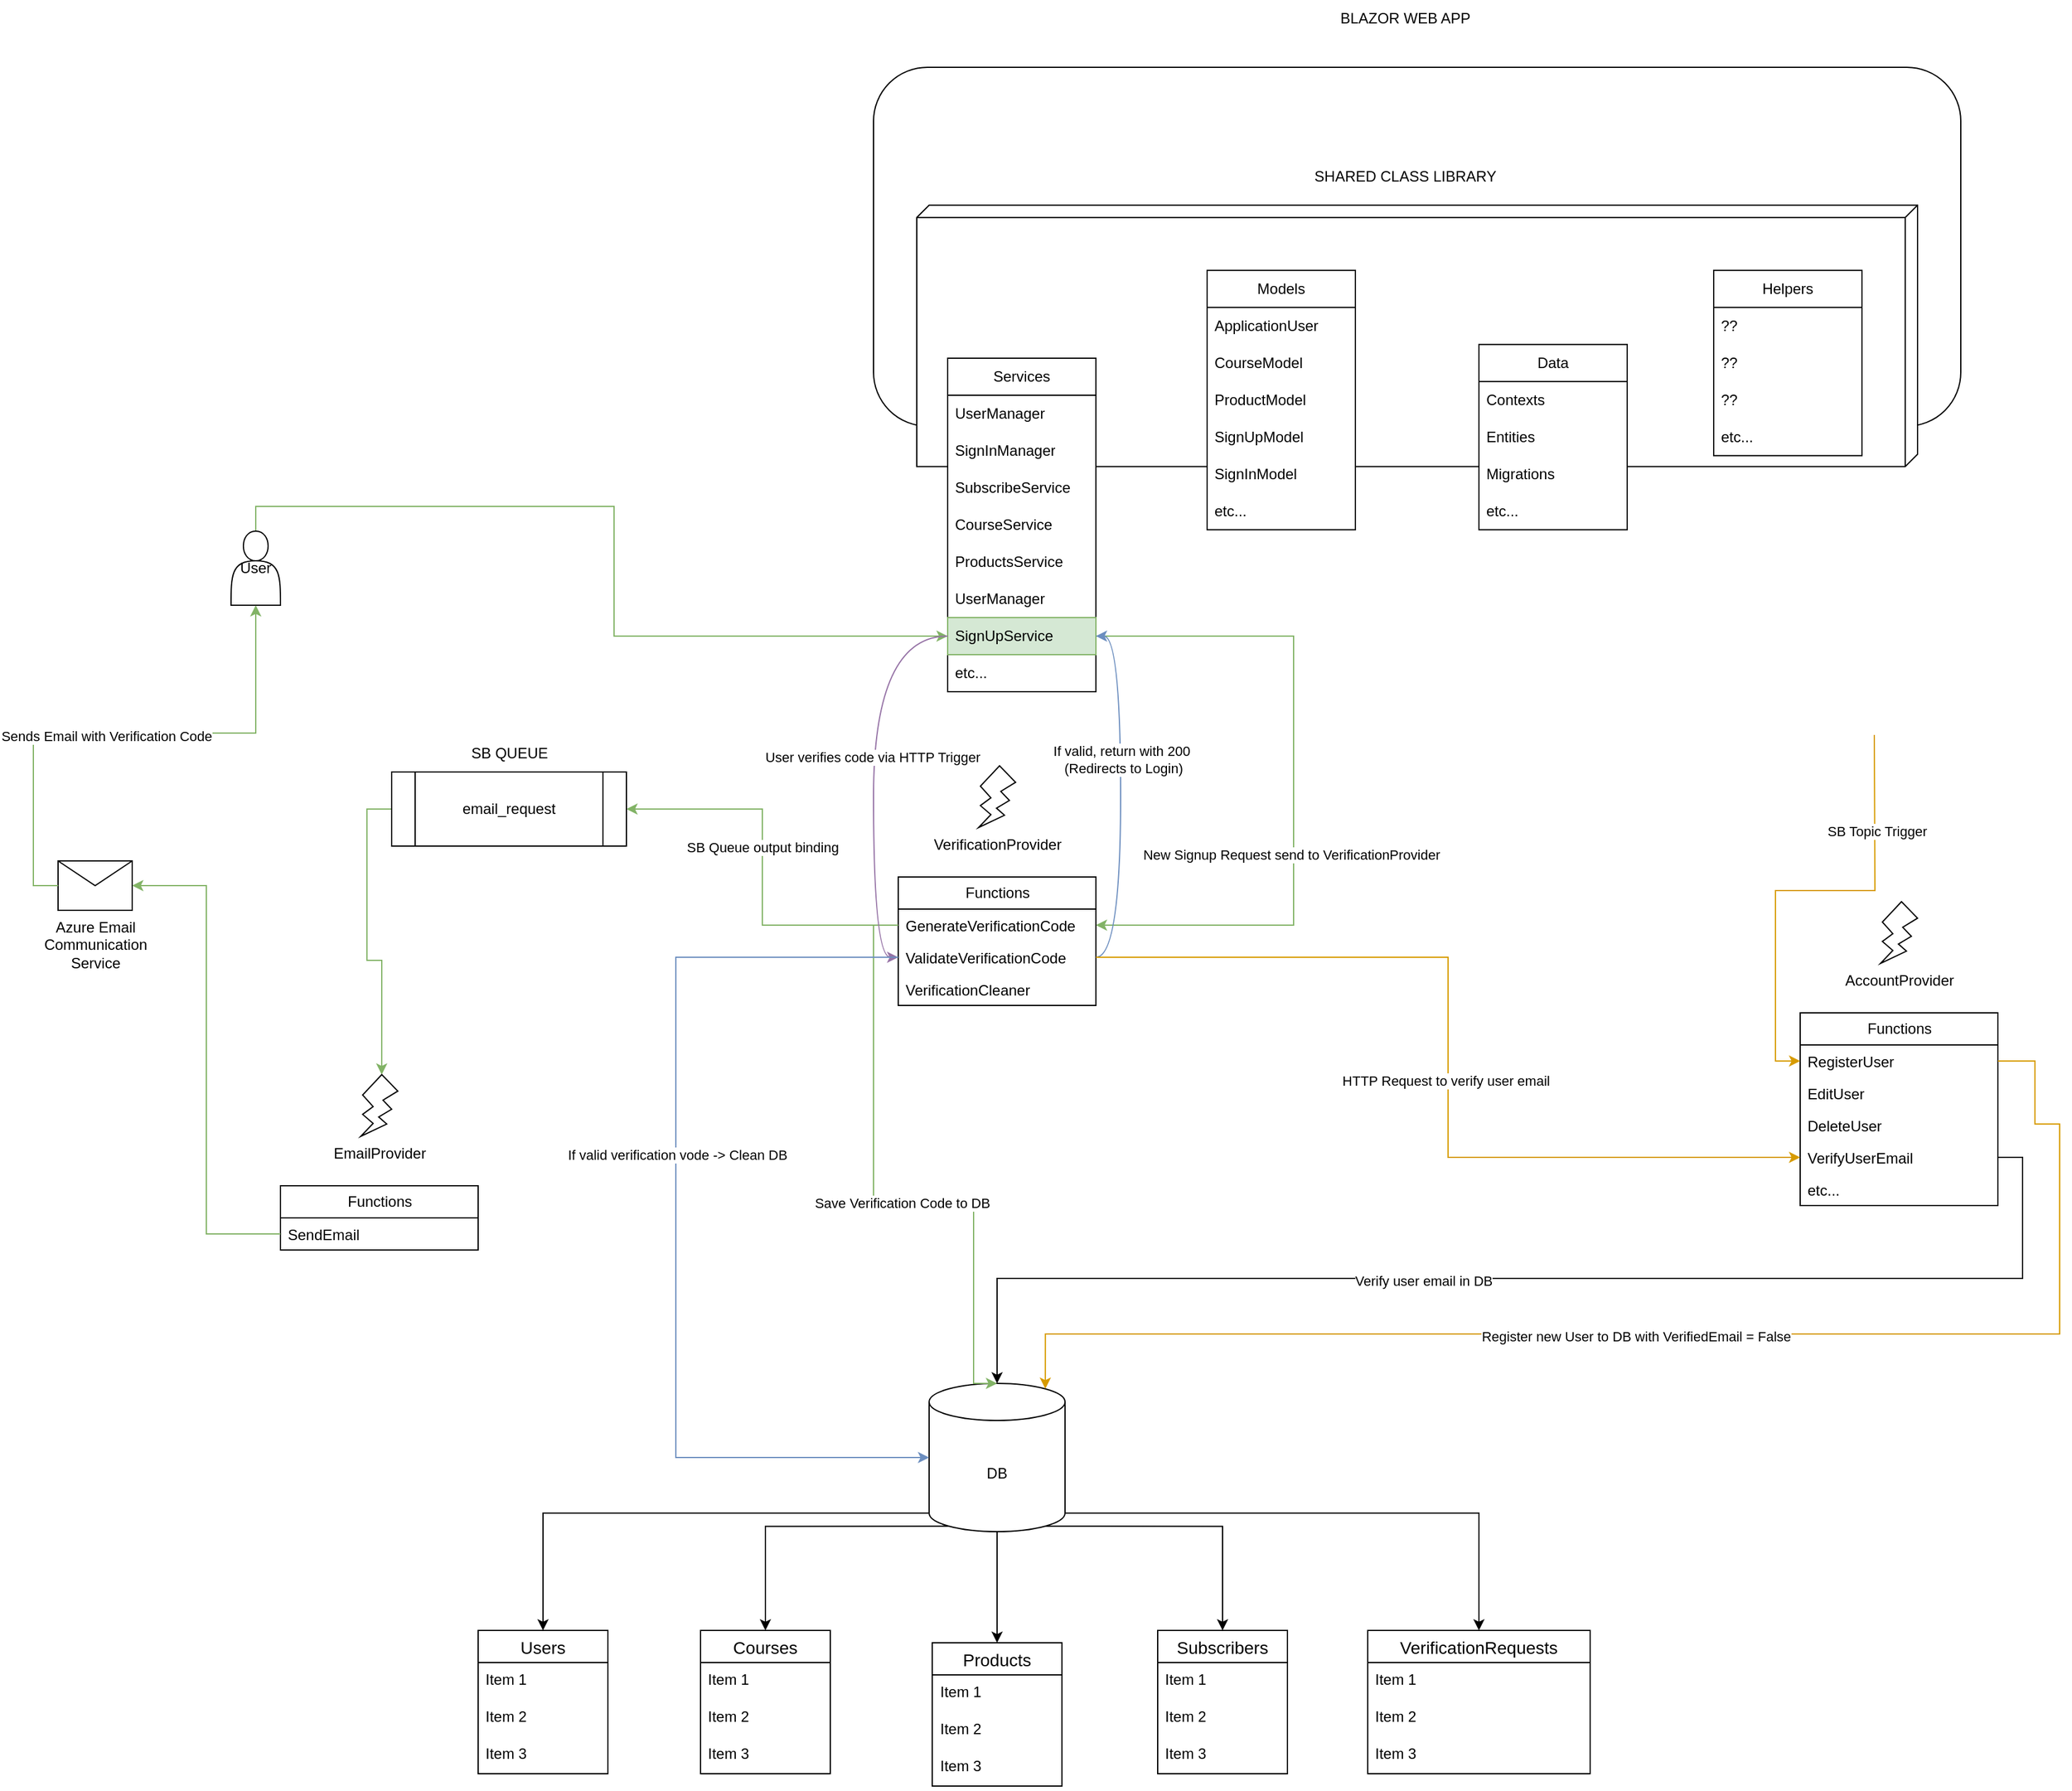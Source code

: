<mxfile version="24.4.0" type="github">
  <diagram name="Page-1" id="rLuaAWIhbFuR76mklM3R">
    <mxGraphModel dx="4563" dy="2401" grid="1" gridSize="10" guides="1" tooltips="1" connect="1" arrows="1" fold="1" page="0" pageScale="1" pageWidth="827" pageHeight="1169" math="0" shadow="0">
      <root>
        <mxCell id="0" />
        <mxCell id="1" parent="0" />
        <mxCell id="b-GM4WZFgc50gOX13qEO-60" style="edgeStyle=orthogonalEdgeStyle;rounded=0;orthogonalLoop=1;jettySize=auto;html=1;exitX=0;exitY=0.5;exitDx=0;exitDy=0;entryX=0.565;entryY=0;entryDx=0;entryDy=0;entryPerimeter=0;fillColor=#d5e8d4;strokeColor=#82b366;" parent="1" source="b-GM4WZFgc50gOX13qEO-3" target="b-GM4WZFgc50gOX13qEO-41" edge="1">
          <mxGeometry relative="1" as="geometry" />
        </mxCell>
        <mxCell id="b-GM4WZFgc50gOX13qEO-10" value="&lt;span style=&quot;text-wrap: wrap;&quot;&gt;Azure Email Communication Service&lt;/span&gt;" style="shape=message;html=1;html=1;outlineConnect=0;labelPosition=center;verticalLabelPosition=bottom;align=center;verticalAlign=top;" parent="1" vertex="1">
          <mxGeometry x="-1230" y="47" width="60" height="40" as="geometry" />
        </mxCell>
        <mxCell id="b-GM4WZFgc50gOX13qEO-166" style="edgeStyle=orthogonalEdgeStyle;rounded=0;orthogonalLoop=1;jettySize=auto;html=1;exitX=0.5;exitY=0;exitDx=0;exitDy=0;entryX=0;entryY=0.5;entryDx=0;entryDy=0;fillColor=#d5e8d4;strokeColor=#82b366;" parent="1" source="b-GM4WZFgc50gOX13qEO-11" target="b-GM4WZFgc50gOX13qEO-106" edge="1">
          <mxGeometry relative="1" as="geometry" />
        </mxCell>
        <mxCell id="b-GM4WZFgc50gOX13qEO-11" value="User" style="shape=actor;whiteSpace=wrap;html=1;" parent="1" vertex="1">
          <mxGeometry x="-1090" y="-220" width="40" height="60" as="geometry" />
        </mxCell>
        <mxCell id="b-GM4WZFgc50gOX13qEO-12" style="edgeStyle=orthogonalEdgeStyle;rounded=0;orthogonalLoop=1;jettySize=auto;html=1;exitX=0;exitY=0.5;exitDx=0;exitDy=0;entryX=0.5;entryY=1;entryDx=0;entryDy=0;fillColor=#d5e8d4;strokeColor=#82b366;" parent="1" source="b-GM4WZFgc50gOX13qEO-10" target="b-GM4WZFgc50gOX13qEO-11" edge="1">
          <mxGeometry relative="1" as="geometry" />
        </mxCell>
        <mxCell id="b-GM4WZFgc50gOX13qEO-14" value="Sends Email with Verification Code" style="edgeLabel;html=1;align=center;verticalAlign=middle;resizable=0;points=[];" parent="b-GM4WZFgc50gOX13qEO-12" vertex="1" connectable="0">
          <mxGeometry x="-0.052" y="-2" relative="1" as="geometry">
            <mxPoint as="offset" />
          </mxGeometry>
        </mxCell>
        <mxCell id="b-GM4WZFgc50gOX13qEO-30" value="" style="group" parent="1" vertex="1" connectable="0">
          <mxGeometry x="-550" y="-30" width="160" height="194" as="geometry" />
        </mxCell>
        <mxCell id="b-GM4WZFgc50gOX13qEO-5" value="VerificationProvider" style="verticalLabelPosition=bottom;verticalAlign=top;html=1;shape=mxgraph.basic.flash" parent="b-GM4WZFgc50gOX13qEO-30" vertex="1">
          <mxGeometry x="65" width="30" height="50" as="geometry" />
        </mxCell>
        <mxCell id="b-GM4WZFgc50gOX13qEO-25" value="Functions" style="swimlane;fontStyle=0;childLayout=stackLayout;horizontal=1;startSize=26;fillColor=none;horizontalStack=0;resizeParent=1;resizeParentMax=0;resizeLast=0;collapsible=1;marginBottom=0;html=1;" parent="b-GM4WZFgc50gOX13qEO-30" vertex="1">
          <mxGeometry y="90" width="160" height="104" as="geometry" />
        </mxCell>
        <mxCell id="b-GM4WZFgc50gOX13qEO-26" value="GenerateVerificationCode" style="text;strokeColor=none;fillColor=none;align=left;verticalAlign=top;spacingLeft=4;spacingRight=4;overflow=hidden;rotatable=0;points=[[0,0.5],[1,0.5]];portConstraint=eastwest;whiteSpace=wrap;html=1;" parent="b-GM4WZFgc50gOX13qEO-25" vertex="1">
          <mxGeometry y="26" width="160" height="26" as="geometry" />
        </mxCell>
        <mxCell id="b-GM4WZFgc50gOX13qEO-27" value="ValidateVerificationCode" style="text;strokeColor=none;fillColor=none;align=left;verticalAlign=top;spacingLeft=4;spacingRight=4;overflow=hidden;rotatable=0;points=[[0,0.5],[1,0.5]];portConstraint=eastwest;whiteSpace=wrap;html=1;" parent="b-GM4WZFgc50gOX13qEO-25" vertex="1">
          <mxGeometry y="52" width="160" height="26" as="geometry" />
        </mxCell>
        <mxCell id="b-GM4WZFgc50gOX13qEO-28" value="VerificationCleaner" style="text;strokeColor=none;fillColor=none;align=left;verticalAlign=top;spacingLeft=4;spacingRight=4;overflow=hidden;rotatable=0;points=[[0,0.5],[1,0.5]];portConstraint=eastwest;whiteSpace=wrap;html=1;" parent="b-GM4WZFgc50gOX13qEO-25" vertex="1">
          <mxGeometry y="78" width="160" height="26" as="geometry" />
        </mxCell>
        <mxCell id="b-GM4WZFgc50gOX13qEO-40" value="" style="group" parent="1" vertex="1" connectable="0">
          <mxGeometry x="-1000" y="220" width="160" height="194" as="geometry" />
        </mxCell>
        <mxCell id="b-GM4WZFgc50gOX13qEO-41" value="EmailProvider" style="verticalLabelPosition=bottom;verticalAlign=top;html=1;shape=mxgraph.basic.flash" parent="b-GM4WZFgc50gOX13qEO-40" vertex="1">
          <mxGeometry x="15" width="30" height="50" as="geometry" />
        </mxCell>
        <mxCell id="b-GM4WZFgc50gOX13qEO-42" value="Functions" style="swimlane;fontStyle=0;childLayout=stackLayout;horizontal=1;startSize=26;fillColor=none;horizontalStack=0;resizeParent=1;resizeParentMax=0;resizeLast=0;collapsible=1;marginBottom=0;html=1;" parent="b-GM4WZFgc50gOX13qEO-40" vertex="1">
          <mxGeometry x="-50" y="90" width="160" height="52" as="geometry" />
        </mxCell>
        <mxCell id="b-GM4WZFgc50gOX13qEO-43" value="SendEmail" style="text;strokeColor=none;fillColor=none;align=left;verticalAlign=top;spacingLeft=4;spacingRight=4;overflow=hidden;rotatable=0;points=[[0,0.5],[1,0.5]];portConstraint=eastwest;whiteSpace=wrap;html=1;" parent="b-GM4WZFgc50gOX13qEO-42" vertex="1">
          <mxGeometry y="26" width="160" height="26" as="geometry" />
        </mxCell>
        <mxCell id="b-GM4WZFgc50gOX13qEO-58" style="edgeStyle=orthogonalEdgeStyle;rounded=0;orthogonalLoop=1;jettySize=auto;html=1;exitX=0;exitY=0.5;exitDx=0;exitDy=0;entryX=1;entryY=0.5;entryDx=0;entryDy=0;fillColor=#d5e8d4;strokeColor=#82b366;" parent="1" source="b-GM4WZFgc50gOX13qEO-26" target="b-GM4WZFgc50gOX13qEO-3" edge="1">
          <mxGeometry relative="1" as="geometry" />
        </mxCell>
        <mxCell id="b-GM4WZFgc50gOX13qEO-59" value="SB Queue output binding" style="edgeLabel;html=1;align=center;verticalAlign=middle;resizable=0;points=[];" parent="b-GM4WZFgc50gOX13qEO-58" vertex="1" connectable="0">
          <mxGeometry x="0.106" relative="1" as="geometry">
            <mxPoint as="offset" />
          </mxGeometry>
        </mxCell>
        <mxCell id="b-GM4WZFgc50gOX13qEO-61" style="edgeStyle=orthogonalEdgeStyle;rounded=0;orthogonalLoop=1;jettySize=auto;html=1;exitX=0;exitY=0.5;exitDx=0;exitDy=0;entryX=1;entryY=0.5;entryDx=0;entryDy=0;fillColor=#d5e8d4;strokeColor=#82b366;" parent="1" source="b-GM4WZFgc50gOX13qEO-43" target="b-GM4WZFgc50gOX13qEO-10" edge="1">
          <mxGeometry relative="1" as="geometry" />
        </mxCell>
        <mxCell id="b-GM4WZFgc50gOX13qEO-71" value="" style="group" parent="1" vertex="1" connectable="0">
          <mxGeometry x="-890" y="470" width="900" height="326" as="geometry" />
        </mxCell>
        <mxCell id="b-GM4WZFgc50gOX13qEO-66" style="edgeStyle=orthogonalEdgeStyle;rounded=0;orthogonalLoop=1;jettySize=auto;html=1;exitX=0;exitY=1;exitDx=0;exitDy=-15;exitPerimeter=0;entryX=0.5;entryY=0;entryDx=0;entryDy=0;" parent="b-GM4WZFgc50gOX13qEO-71" source="LMLUsQTft9katg2dy1Hr-32" target="LMLUsQTft9katg2dy1Hr-33" edge="1">
          <mxGeometry relative="1" as="geometry" />
        </mxCell>
        <mxCell id="b-GM4WZFgc50gOX13qEO-67" style="edgeStyle=orthogonalEdgeStyle;rounded=0;orthogonalLoop=1;jettySize=auto;html=1;exitX=0.145;exitY=1;exitDx=0;exitDy=-4.35;exitPerimeter=0;entryX=0.5;entryY=0;entryDx=0;entryDy=0;" parent="b-GM4WZFgc50gOX13qEO-71" source="LMLUsQTft9katg2dy1Hr-32" target="LMLUsQTft9katg2dy1Hr-45" edge="1">
          <mxGeometry relative="1" as="geometry" />
        </mxCell>
        <mxCell id="b-GM4WZFgc50gOX13qEO-68" style="edgeStyle=orthogonalEdgeStyle;rounded=0;orthogonalLoop=1;jettySize=auto;html=1;exitX=0.5;exitY=1;exitDx=0;exitDy=0;exitPerimeter=0;entryX=0.5;entryY=0;entryDx=0;entryDy=0;" parent="b-GM4WZFgc50gOX13qEO-71" source="LMLUsQTft9katg2dy1Hr-32" target="LMLUsQTft9katg2dy1Hr-49" edge="1">
          <mxGeometry relative="1" as="geometry" />
        </mxCell>
        <mxCell id="b-GM4WZFgc50gOX13qEO-69" style="edgeStyle=orthogonalEdgeStyle;rounded=0;orthogonalLoop=1;jettySize=auto;html=1;exitX=0.855;exitY=1;exitDx=0;exitDy=-4.35;exitPerimeter=0;entryX=0.5;entryY=0;entryDx=0;entryDy=0;" parent="b-GM4WZFgc50gOX13qEO-71" source="LMLUsQTft9katg2dy1Hr-32" target="LMLUsQTft9katg2dy1Hr-53" edge="1">
          <mxGeometry relative="1" as="geometry" />
        </mxCell>
        <mxCell id="b-GM4WZFgc50gOX13qEO-70" style="edgeStyle=orthogonalEdgeStyle;rounded=0;orthogonalLoop=1;jettySize=auto;html=1;exitX=1;exitY=1;exitDx=0;exitDy=-15;exitPerimeter=0;entryX=0.5;entryY=0;entryDx=0;entryDy=0;" parent="b-GM4WZFgc50gOX13qEO-71" source="LMLUsQTft9katg2dy1Hr-32" target="b-GM4WZFgc50gOX13qEO-31" edge="1">
          <mxGeometry relative="1" as="geometry" />
        </mxCell>
        <mxCell id="LMLUsQTft9katg2dy1Hr-32" value="DB" style="shape=cylinder3;whiteSpace=wrap;html=1;boundedLbl=1;backgroundOutline=1;size=15;" parent="b-GM4WZFgc50gOX13qEO-71" vertex="1">
          <mxGeometry x="365" width="110" height="120" as="geometry" />
        </mxCell>
        <mxCell id="LMLUsQTft9katg2dy1Hr-33" value="Users" style="swimlane;fontStyle=0;childLayout=stackLayout;horizontal=1;startSize=26;horizontalStack=0;resizeParent=1;resizeParentMax=0;resizeLast=0;collapsible=1;marginBottom=0;align=center;fontSize=14;" parent="b-GM4WZFgc50gOX13qEO-71" vertex="1">
          <mxGeometry y="200" width="105" height="116" as="geometry" />
        </mxCell>
        <mxCell id="LMLUsQTft9katg2dy1Hr-34" value="Item 1" style="text;strokeColor=none;fillColor=none;spacingLeft=4;spacingRight=4;overflow=hidden;rotatable=0;points=[[0,0.5],[1,0.5]];portConstraint=eastwest;fontSize=12;whiteSpace=wrap;html=1;" parent="LMLUsQTft9katg2dy1Hr-33" vertex="1">
          <mxGeometry y="26" width="105" height="30" as="geometry" />
        </mxCell>
        <mxCell id="LMLUsQTft9katg2dy1Hr-35" value="Item 2" style="text;strokeColor=none;fillColor=none;spacingLeft=4;spacingRight=4;overflow=hidden;rotatable=0;points=[[0,0.5],[1,0.5]];portConstraint=eastwest;fontSize=12;whiteSpace=wrap;html=1;" parent="LMLUsQTft9katg2dy1Hr-33" vertex="1">
          <mxGeometry y="56" width="105" height="30" as="geometry" />
        </mxCell>
        <mxCell id="LMLUsQTft9katg2dy1Hr-36" value="Item 3" style="text;strokeColor=none;fillColor=none;spacingLeft=4;spacingRight=4;overflow=hidden;rotatable=0;points=[[0,0.5],[1,0.5]];portConstraint=eastwest;fontSize=12;whiteSpace=wrap;html=1;" parent="LMLUsQTft9katg2dy1Hr-33" vertex="1">
          <mxGeometry y="86" width="105" height="30" as="geometry" />
        </mxCell>
        <mxCell id="LMLUsQTft9katg2dy1Hr-45" value="Courses" style="swimlane;fontStyle=0;childLayout=stackLayout;horizontal=1;startSize=26;horizontalStack=0;resizeParent=1;resizeParentMax=0;resizeLast=0;collapsible=1;marginBottom=0;align=center;fontSize=14;" parent="b-GM4WZFgc50gOX13qEO-71" vertex="1">
          <mxGeometry x="180" y="200" width="105" height="116" as="geometry" />
        </mxCell>
        <mxCell id="LMLUsQTft9katg2dy1Hr-46" value="Item 1" style="text;strokeColor=none;fillColor=none;spacingLeft=4;spacingRight=4;overflow=hidden;rotatable=0;points=[[0,0.5],[1,0.5]];portConstraint=eastwest;fontSize=12;whiteSpace=wrap;html=1;" parent="LMLUsQTft9katg2dy1Hr-45" vertex="1">
          <mxGeometry y="26" width="105" height="30" as="geometry" />
        </mxCell>
        <mxCell id="LMLUsQTft9katg2dy1Hr-47" value="Item 2" style="text;strokeColor=none;fillColor=none;spacingLeft=4;spacingRight=4;overflow=hidden;rotatable=0;points=[[0,0.5],[1,0.5]];portConstraint=eastwest;fontSize=12;whiteSpace=wrap;html=1;" parent="LMLUsQTft9katg2dy1Hr-45" vertex="1">
          <mxGeometry y="56" width="105" height="30" as="geometry" />
        </mxCell>
        <mxCell id="LMLUsQTft9katg2dy1Hr-48" value="Item 3" style="text;strokeColor=none;fillColor=none;spacingLeft=4;spacingRight=4;overflow=hidden;rotatable=0;points=[[0,0.5],[1,0.5]];portConstraint=eastwest;fontSize=12;whiteSpace=wrap;html=1;" parent="LMLUsQTft9katg2dy1Hr-45" vertex="1">
          <mxGeometry y="86" width="105" height="30" as="geometry" />
        </mxCell>
        <mxCell id="LMLUsQTft9katg2dy1Hr-49" value="Products" style="swimlane;fontStyle=0;childLayout=stackLayout;horizontal=1;startSize=26;horizontalStack=0;resizeParent=1;resizeParentMax=0;resizeLast=0;collapsible=1;marginBottom=0;align=center;fontSize=14;" parent="b-GM4WZFgc50gOX13qEO-71" vertex="1">
          <mxGeometry x="367.5" y="210" width="105" height="116" as="geometry" />
        </mxCell>
        <mxCell id="LMLUsQTft9katg2dy1Hr-50" value="Item 1" style="text;strokeColor=none;fillColor=none;spacingLeft=4;spacingRight=4;overflow=hidden;rotatable=0;points=[[0,0.5],[1,0.5]];portConstraint=eastwest;fontSize=12;whiteSpace=wrap;html=1;" parent="LMLUsQTft9katg2dy1Hr-49" vertex="1">
          <mxGeometry y="26" width="105" height="30" as="geometry" />
        </mxCell>
        <mxCell id="LMLUsQTft9katg2dy1Hr-51" value="Item 2" style="text;strokeColor=none;fillColor=none;spacingLeft=4;spacingRight=4;overflow=hidden;rotatable=0;points=[[0,0.5],[1,0.5]];portConstraint=eastwest;fontSize=12;whiteSpace=wrap;html=1;" parent="LMLUsQTft9katg2dy1Hr-49" vertex="1">
          <mxGeometry y="56" width="105" height="30" as="geometry" />
        </mxCell>
        <mxCell id="LMLUsQTft9katg2dy1Hr-52" value="Item 3" style="text;strokeColor=none;fillColor=none;spacingLeft=4;spacingRight=4;overflow=hidden;rotatable=0;points=[[0,0.5],[1,0.5]];portConstraint=eastwest;fontSize=12;whiteSpace=wrap;html=1;" parent="LMLUsQTft9katg2dy1Hr-49" vertex="1">
          <mxGeometry y="86" width="105" height="30" as="geometry" />
        </mxCell>
        <mxCell id="LMLUsQTft9katg2dy1Hr-53" value="Subscribers" style="swimlane;fontStyle=0;childLayout=stackLayout;horizontal=1;startSize=26;horizontalStack=0;resizeParent=1;resizeParentMax=0;resizeLast=0;collapsible=1;marginBottom=0;align=center;fontSize=14;" parent="b-GM4WZFgc50gOX13qEO-71" vertex="1">
          <mxGeometry x="550" y="200" width="105" height="116" as="geometry" />
        </mxCell>
        <mxCell id="LMLUsQTft9katg2dy1Hr-54" value="Item 1" style="text;strokeColor=none;fillColor=none;spacingLeft=4;spacingRight=4;overflow=hidden;rotatable=0;points=[[0,0.5],[1,0.5]];portConstraint=eastwest;fontSize=12;whiteSpace=wrap;html=1;" parent="LMLUsQTft9katg2dy1Hr-53" vertex="1">
          <mxGeometry y="26" width="105" height="30" as="geometry" />
        </mxCell>
        <mxCell id="LMLUsQTft9katg2dy1Hr-55" value="Item 2" style="text;strokeColor=none;fillColor=none;spacingLeft=4;spacingRight=4;overflow=hidden;rotatable=0;points=[[0,0.5],[1,0.5]];portConstraint=eastwest;fontSize=12;whiteSpace=wrap;html=1;" parent="LMLUsQTft9katg2dy1Hr-53" vertex="1">
          <mxGeometry y="56" width="105" height="30" as="geometry" />
        </mxCell>
        <mxCell id="LMLUsQTft9katg2dy1Hr-56" value="Item 3" style="text;strokeColor=none;fillColor=none;spacingLeft=4;spacingRight=4;overflow=hidden;rotatable=0;points=[[0,0.5],[1,0.5]];portConstraint=eastwest;fontSize=12;whiteSpace=wrap;html=1;" parent="LMLUsQTft9katg2dy1Hr-53" vertex="1">
          <mxGeometry y="86" width="105" height="30" as="geometry" />
        </mxCell>
        <mxCell id="b-GM4WZFgc50gOX13qEO-31" value="VerificationRequests" style="swimlane;fontStyle=0;childLayout=stackLayout;horizontal=1;startSize=26;horizontalStack=0;resizeParent=1;resizeParentMax=0;resizeLast=0;collapsible=1;marginBottom=0;align=center;fontSize=14;" parent="b-GM4WZFgc50gOX13qEO-71" vertex="1">
          <mxGeometry x="720" y="200" width="180" height="116" as="geometry" />
        </mxCell>
        <mxCell id="b-GM4WZFgc50gOX13qEO-32" value="Item 1" style="text;strokeColor=none;fillColor=none;spacingLeft=4;spacingRight=4;overflow=hidden;rotatable=0;points=[[0,0.5],[1,0.5]];portConstraint=eastwest;fontSize=12;whiteSpace=wrap;html=1;" parent="b-GM4WZFgc50gOX13qEO-31" vertex="1">
          <mxGeometry y="26" width="180" height="30" as="geometry" />
        </mxCell>
        <mxCell id="b-GM4WZFgc50gOX13qEO-33" value="Item 2" style="text;strokeColor=none;fillColor=none;spacingLeft=4;spacingRight=4;overflow=hidden;rotatable=0;points=[[0,0.5],[1,0.5]];portConstraint=eastwest;fontSize=12;whiteSpace=wrap;html=1;" parent="b-GM4WZFgc50gOX13qEO-31" vertex="1">
          <mxGeometry y="56" width="180" height="30" as="geometry" />
        </mxCell>
        <mxCell id="b-GM4WZFgc50gOX13qEO-34" value="Item 3" style="text;strokeColor=none;fillColor=none;spacingLeft=4;spacingRight=4;overflow=hidden;rotatable=0;points=[[0,0.5],[1,0.5]];portConstraint=eastwest;fontSize=12;whiteSpace=wrap;html=1;" parent="b-GM4WZFgc50gOX13qEO-31" vertex="1">
          <mxGeometry y="86" width="180" height="30" as="geometry" />
        </mxCell>
        <mxCell id="b-GM4WZFgc50gOX13qEO-75" style="edgeStyle=orthogonalEdgeStyle;rounded=0;orthogonalLoop=1;jettySize=auto;html=1;exitX=0;exitY=0.5;exitDx=0;exitDy=0;entryX=0.5;entryY=0;entryDx=0;entryDy=0;entryPerimeter=0;fillColor=#d5e8d4;strokeColor=#82b366;" parent="1" source="b-GM4WZFgc50gOX13qEO-26" target="LMLUsQTft9katg2dy1Hr-32" edge="1">
          <mxGeometry relative="1" as="geometry">
            <Array as="points">
              <mxPoint x="-570" y="99" />
              <mxPoint x="-570" y="321" />
              <mxPoint x="-489" y="321" />
              <mxPoint x="-489" y="470" />
            </Array>
          </mxGeometry>
        </mxCell>
        <mxCell id="b-GM4WZFgc50gOX13qEO-76" value="Save Verification Code to DB" style="edgeLabel;html=1;align=center;verticalAlign=middle;resizable=0;points=[];" parent="b-GM4WZFgc50gOX13qEO-75" vertex="1" connectable="0">
          <mxGeometry x="0.077" y="-3" relative="1" as="geometry">
            <mxPoint as="offset" />
          </mxGeometry>
        </mxCell>
        <mxCell id="b-GM4WZFgc50gOX13qEO-80" value="" style="group" parent="1" vertex="1" connectable="0">
          <mxGeometry x="-570" y="-650" width="880" height="460" as="geometry" />
        </mxCell>
        <mxCell id="b-GM4WZFgc50gOX13qEO-78" value="" style="rounded=1;whiteSpace=wrap;html=1;" parent="b-GM4WZFgc50gOX13qEO-80" vertex="1">
          <mxGeometry y="54.474" width="880" height="290.526" as="geometry" />
        </mxCell>
        <mxCell id="b-GM4WZFgc50gOX13qEO-79" value="BLAZOR WEB APP" style="text;html=1;align=center;verticalAlign=middle;resizable=0;points=[];autosize=1;strokeColor=none;fillColor=none;" parent="b-GM4WZFgc50gOX13qEO-80" vertex="1">
          <mxGeometry x="365" width="130" height="30" as="geometry" />
        </mxCell>
        <mxCell id="b-GM4WZFgc50gOX13qEO-83" value="" style="group" parent="b-GM4WZFgc50gOX13qEO-80" vertex="1" connectable="0">
          <mxGeometry x="35" y="127.778" width="810" height="332.222" as="geometry" />
        </mxCell>
        <mxCell id="b-GM4WZFgc50gOX13qEO-81" value="" style="verticalAlign=top;align=left;spacingTop=8;spacingLeft=2;spacingRight=12;shape=cube;size=10;direction=south;fontStyle=4;html=1;whiteSpace=wrap;" parent="b-GM4WZFgc50gOX13qEO-83" vertex="1">
          <mxGeometry y="38.33" width="810" height="211.67" as="geometry" />
        </mxCell>
        <mxCell id="b-GM4WZFgc50gOX13qEO-82" value="SHARED CLASS LIBRARY" style="text;html=1;align=center;verticalAlign=middle;resizable=0;points=[];autosize=1;strokeColor=none;fillColor=none;" parent="b-GM4WZFgc50gOX13qEO-83" vertex="1">
          <mxGeometry x="310" width="170" height="30" as="geometry" />
        </mxCell>
        <mxCell id="b-GM4WZFgc50gOX13qEO-99" value="Services" style="swimlane;fontStyle=0;childLayout=stackLayout;horizontal=1;startSize=30;horizontalStack=0;resizeParent=1;resizeParentMax=0;resizeLast=0;collapsible=1;marginBottom=0;whiteSpace=wrap;html=1;swimlaneFillColor=default;" parent="b-GM4WZFgc50gOX13qEO-83" vertex="1">
          <mxGeometry x="25" y="162.22" width="120" height="270" as="geometry" />
        </mxCell>
        <mxCell id="b-GM4WZFgc50gOX13qEO-100" value="UserManager" style="text;strokeColor=none;fillColor=none;align=left;verticalAlign=middle;spacingLeft=4;spacingRight=4;overflow=hidden;points=[[0,0.5],[1,0.5]];portConstraint=eastwest;rotatable=0;whiteSpace=wrap;html=1;" parent="b-GM4WZFgc50gOX13qEO-99" vertex="1">
          <mxGeometry y="30" width="120" height="30" as="geometry" />
        </mxCell>
        <mxCell id="b-GM4WZFgc50gOX13qEO-101" value="SignInManager" style="text;strokeColor=none;fillColor=none;align=left;verticalAlign=middle;spacingLeft=4;spacingRight=4;overflow=hidden;points=[[0,0.5],[1,0.5]];portConstraint=eastwest;rotatable=0;whiteSpace=wrap;html=1;" parent="b-GM4WZFgc50gOX13qEO-99" vertex="1">
          <mxGeometry y="60" width="120" height="30" as="geometry" />
        </mxCell>
        <mxCell id="b-GM4WZFgc50gOX13qEO-102" value="SubscribeService" style="text;strokeColor=none;fillColor=none;align=left;verticalAlign=middle;spacingLeft=4;spacingRight=4;overflow=hidden;points=[[0,0.5],[1,0.5]];portConstraint=eastwest;rotatable=0;whiteSpace=wrap;html=1;" parent="b-GM4WZFgc50gOX13qEO-99" vertex="1">
          <mxGeometry y="90" width="120" height="30" as="geometry" />
        </mxCell>
        <mxCell id="b-GM4WZFgc50gOX13qEO-103" value="CourseService" style="text;strokeColor=none;fillColor=none;align=left;verticalAlign=middle;spacingLeft=4;spacingRight=4;overflow=hidden;points=[[0,0.5],[1,0.5]];portConstraint=eastwest;rotatable=0;whiteSpace=wrap;html=1;" parent="b-GM4WZFgc50gOX13qEO-99" vertex="1">
          <mxGeometry y="120" width="120" height="30" as="geometry" />
        </mxCell>
        <mxCell id="b-GM4WZFgc50gOX13qEO-104" value="ProductsService" style="text;strokeColor=none;fillColor=none;align=left;verticalAlign=middle;spacingLeft=4;spacingRight=4;overflow=hidden;points=[[0,0.5],[1,0.5]];portConstraint=eastwest;rotatable=0;whiteSpace=wrap;html=1;" parent="b-GM4WZFgc50gOX13qEO-99" vertex="1">
          <mxGeometry y="150" width="120" height="30" as="geometry" />
        </mxCell>
        <mxCell id="b-GM4WZFgc50gOX13qEO-105" value="UserManager" style="text;strokeColor=none;fillColor=none;align=left;verticalAlign=middle;spacingLeft=4;spacingRight=4;overflow=hidden;points=[[0,0.5],[1,0.5]];portConstraint=eastwest;rotatable=0;whiteSpace=wrap;html=1;" parent="b-GM4WZFgc50gOX13qEO-99" vertex="1">
          <mxGeometry y="180" width="120" height="30" as="geometry" />
        </mxCell>
        <mxCell id="b-GM4WZFgc50gOX13qEO-106" value="SignUpService" style="text;strokeColor=#82b366;fillColor=#d5e8d4;align=left;verticalAlign=middle;spacingLeft=4;spacingRight=4;overflow=hidden;points=[[0,0.5],[1,0.5]];portConstraint=eastwest;rotatable=0;whiteSpace=wrap;html=1;" parent="b-GM4WZFgc50gOX13qEO-99" vertex="1">
          <mxGeometry y="210" width="120" height="30" as="geometry" />
        </mxCell>
        <mxCell id="b-GM4WZFgc50gOX13qEO-164" value="etc..." style="text;strokeColor=none;fillColor=none;align=left;verticalAlign=middle;spacingLeft=4;spacingRight=4;overflow=hidden;points=[[0,0.5],[1,0.5]];portConstraint=eastwest;rotatable=0;whiteSpace=wrap;html=1;" parent="b-GM4WZFgc50gOX13qEO-99" vertex="1">
          <mxGeometry y="240" width="120" height="30" as="geometry" />
        </mxCell>
        <mxCell id="b-GM4WZFgc50gOX13qEO-118" value="Models" style="swimlane;fontStyle=0;childLayout=stackLayout;horizontal=1;startSize=30;horizontalStack=0;resizeParent=1;resizeParentMax=0;resizeLast=0;collapsible=1;marginBottom=0;whiteSpace=wrap;html=1;swimlaneFillColor=default;" parent="b-GM4WZFgc50gOX13qEO-83" vertex="1">
          <mxGeometry x="235" y="91.11" width="120" height="210" as="geometry" />
        </mxCell>
        <mxCell id="b-GM4WZFgc50gOX13qEO-119" value="ApplicationUser" style="text;strokeColor=none;fillColor=none;align=left;verticalAlign=middle;spacingLeft=4;spacingRight=4;overflow=hidden;points=[[0,0.5],[1,0.5]];portConstraint=eastwest;rotatable=0;whiteSpace=wrap;html=1;" parent="b-GM4WZFgc50gOX13qEO-118" vertex="1">
          <mxGeometry y="30" width="120" height="30" as="geometry" />
        </mxCell>
        <mxCell id="b-GM4WZFgc50gOX13qEO-120" value="CourseModel" style="text;strokeColor=none;fillColor=none;align=left;verticalAlign=middle;spacingLeft=4;spacingRight=4;overflow=hidden;points=[[0,0.5],[1,0.5]];portConstraint=eastwest;rotatable=0;whiteSpace=wrap;html=1;" parent="b-GM4WZFgc50gOX13qEO-118" vertex="1">
          <mxGeometry y="60" width="120" height="30" as="geometry" />
        </mxCell>
        <mxCell id="b-GM4WZFgc50gOX13qEO-121" value="ProductModel" style="text;strokeColor=none;fillColor=none;align=left;verticalAlign=middle;spacingLeft=4;spacingRight=4;overflow=hidden;points=[[0,0.5],[1,0.5]];portConstraint=eastwest;rotatable=0;whiteSpace=wrap;html=1;" parent="b-GM4WZFgc50gOX13qEO-118" vertex="1">
          <mxGeometry y="90" width="120" height="30" as="geometry" />
        </mxCell>
        <mxCell id="b-GM4WZFgc50gOX13qEO-122" value="SignUpModel" style="text;strokeColor=none;fillColor=none;align=left;verticalAlign=middle;spacingLeft=4;spacingRight=4;overflow=hidden;points=[[0,0.5],[1,0.5]];portConstraint=eastwest;rotatable=0;whiteSpace=wrap;html=1;" parent="b-GM4WZFgc50gOX13qEO-118" vertex="1">
          <mxGeometry y="120" width="120" height="30" as="geometry" />
        </mxCell>
        <mxCell id="b-GM4WZFgc50gOX13qEO-123" value="SignInModel" style="text;strokeColor=none;fillColor=none;align=left;verticalAlign=middle;spacingLeft=4;spacingRight=4;overflow=hidden;points=[[0,0.5],[1,0.5]];portConstraint=eastwest;rotatable=0;whiteSpace=wrap;html=1;" parent="b-GM4WZFgc50gOX13qEO-118" vertex="1">
          <mxGeometry y="150" width="120" height="30" as="geometry" />
        </mxCell>
        <mxCell id="b-GM4WZFgc50gOX13qEO-125" value="etc..." style="text;strokeColor=none;fillColor=none;align=left;verticalAlign=middle;spacingLeft=4;spacingRight=4;overflow=hidden;points=[[0,0.5],[1,0.5]];portConstraint=eastwest;rotatable=0;whiteSpace=wrap;html=1;" parent="b-GM4WZFgc50gOX13qEO-118" vertex="1">
          <mxGeometry y="180" width="120" height="30" as="geometry" />
        </mxCell>
        <mxCell id="b-GM4WZFgc50gOX13qEO-126" value="Data" style="swimlane;fontStyle=0;childLayout=stackLayout;horizontal=1;startSize=30;horizontalStack=0;resizeParent=1;resizeParentMax=0;resizeLast=0;collapsible=1;marginBottom=0;whiteSpace=wrap;html=1;swimlaneFillColor=default;" parent="b-GM4WZFgc50gOX13qEO-83" vertex="1">
          <mxGeometry x="455" y="151.11" width="120" height="150" as="geometry" />
        </mxCell>
        <mxCell id="b-GM4WZFgc50gOX13qEO-127" value="Contexts" style="text;strokeColor=none;fillColor=none;align=left;verticalAlign=middle;spacingLeft=4;spacingRight=4;overflow=hidden;points=[[0,0.5],[1,0.5]];portConstraint=eastwest;rotatable=0;whiteSpace=wrap;html=1;" parent="b-GM4WZFgc50gOX13qEO-126" vertex="1">
          <mxGeometry y="30" width="120" height="30" as="geometry" />
        </mxCell>
        <mxCell id="b-GM4WZFgc50gOX13qEO-128" value="Entities" style="text;strokeColor=none;fillColor=none;align=left;verticalAlign=middle;spacingLeft=4;spacingRight=4;overflow=hidden;points=[[0,0.5],[1,0.5]];portConstraint=eastwest;rotatable=0;whiteSpace=wrap;html=1;" parent="b-GM4WZFgc50gOX13qEO-126" vertex="1">
          <mxGeometry y="60" width="120" height="30" as="geometry" />
        </mxCell>
        <mxCell id="b-GM4WZFgc50gOX13qEO-129" value="Migrations" style="text;strokeColor=none;fillColor=none;align=left;verticalAlign=middle;spacingLeft=4;spacingRight=4;overflow=hidden;points=[[0,0.5],[1,0.5]];portConstraint=eastwest;rotatable=0;whiteSpace=wrap;html=1;" parent="b-GM4WZFgc50gOX13qEO-126" vertex="1">
          <mxGeometry y="90" width="120" height="30" as="geometry" />
        </mxCell>
        <mxCell id="b-GM4WZFgc50gOX13qEO-132" value="etc..." style="text;strokeColor=none;fillColor=none;align=left;verticalAlign=middle;spacingLeft=4;spacingRight=4;overflow=hidden;points=[[0,0.5],[1,0.5]];portConstraint=eastwest;rotatable=0;whiteSpace=wrap;html=1;" parent="b-GM4WZFgc50gOX13qEO-126" vertex="1">
          <mxGeometry y="120" width="120" height="30" as="geometry" />
        </mxCell>
        <mxCell id="b-GM4WZFgc50gOX13qEO-159" value="Helpers" style="swimlane;fontStyle=0;childLayout=stackLayout;horizontal=1;startSize=30;horizontalStack=0;resizeParent=1;resizeParentMax=0;resizeLast=0;collapsible=1;marginBottom=0;whiteSpace=wrap;html=1;swimlaneFillColor=default;" parent="b-GM4WZFgc50gOX13qEO-83" vertex="1">
          <mxGeometry x="645" y="91.11" width="120" height="150" as="geometry" />
        </mxCell>
        <mxCell id="b-GM4WZFgc50gOX13qEO-160" value="??" style="text;strokeColor=none;fillColor=none;align=left;verticalAlign=middle;spacingLeft=4;spacingRight=4;overflow=hidden;points=[[0,0.5],[1,0.5]];portConstraint=eastwest;rotatable=0;whiteSpace=wrap;html=1;" parent="b-GM4WZFgc50gOX13qEO-159" vertex="1">
          <mxGeometry y="30" width="120" height="30" as="geometry" />
        </mxCell>
        <mxCell id="b-GM4WZFgc50gOX13qEO-161" value="??" style="text;strokeColor=none;fillColor=none;align=left;verticalAlign=middle;spacingLeft=4;spacingRight=4;overflow=hidden;points=[[0,0.5],[1,0.5]];portConstraint=eastwest;rotatable=0;whiteSpace=wrap;html=1;" parent="b-GM4WZFgc50gOX13qEO-159" vertex="1">
          <mxGeometry y="60" width="120" height="30" as="geometry" />
        </mxCell>
        <mxCell id="b-GM4WZFgc50gOX13qEO-162" value="??" style="text;strokeColor=none;fillColor=none;align=left;verticalAlign=middle;spacingLeft=4;spacingRight=4;overflow=hidden;points=[[0,0.5],[1,0.5]];portConstraint=eastwest;rotatable=0;whiteSpace=wrap;html=1;" parent="b-GM4WZFgc50gOX13qEO-159" vertex="1">
          <mxGeometry y="90" width="120" height="30" as="geometry" />
        </mxCell>
        <mxCell id="b-GM4WZFgc50gOX13qEO-163" value="etc..." style="text;strokeColor=none;fillColor=none;align=left;verticalAlign=middle;spacingLeft=4;spacingRight=4;overflow=hidden;points=[[0,0.5],[1,0.5]];portConstraint=eastwest;rotatable=0;whiteSpace=wrap;html=1;" parent="b-GM4WZFgc50gOX13qEO-159" vertex="1">
          <mxGeometry y="120" width="120" height="30" as="geometry" />
        </mxCell>
        <mxCell id="b-GM4WZFgc50gOX13qEO-88" value="" style="group" parent="1" vertex="1" connectable="0">
          <mxGeometry x="180" y="80" width="160" height="194" as="geometry" />
        </mxCell>
        <mxCell id="b-GM4WZFgc50gOX13qEO-89" value="AccountProvider" style="verticalLabelPosition=bottom;verticalAlign=top;html=1;shape=mxgraph.basic.flash" parent="b-GM4WZFgc50gOX13qEO-88" vertex="1">
          <mxGeometry x="65" width="30" height="50" as="geometry" />
        </mxCell>
        <mxCell id="b-GM4WZFgc50gOX13qEO-90" value="Functions" style="swimlane;fontStyle=0;childLayout=stackLayout;horizontal=1;startSize=26;fillColor=none;horizontalStack=0;resizeParent=1;resizeParentMax=0;resizeLast=0;collapsible=1;marginBottom=0;html=1;" parent="b-GM4WZFgc50gOX13qEO-88" vertex="1">
          <mxGeometry y="90" width="160" height="156" as="geometry" />
        </mxCell>
        <mxCell id="b-GM4WZFgc50gOX13qEO-91" value="RegisterUser" style="text;strokeColor=none;fillColor=none;align=left;verticalAlign=top;spacingLeft=4;spacingRight=4;overflow=hidden;rotatable=0;points=[[0,0.5],[1,0.5]];portConstraint=eastwest;whiteSpace=wrap;html=1;" parent="b-GM4WZFgc50gOX13qEO-90" vertex="1">
          <mxGeometry y="26" width="160" height="26" as="geometry" />
        </mxCell>
        <mxCell id="b-GM4WZFgc50gOX13qEO-92" value="EditUser" style="text;strokeColor=none;fillColor=none;align=left;verticalAlign=top;spacingLeft=4;spacingRight=4;overflow=hidden;rotatable=0;points=[[0,0.5],[1,0.5]];portConstraint=eastwest;whiteSpace=wrap;html=1;" parent="b-GM4WZFgc50gOX13qEO-90" vertex="1">
          <mxGeometry y="52" width="160" height="26" as="geometry" />
        </mxCell>
        <mxCell id="b-GM4WZFgc50gOX13qEO-93" value="DeleteUser" style="text;strokeColor=none;fillColor=none;align=left;verticalAlign=top;spacingLeft=4;spacingRight=4;overflow=hidden;rotatable=0;points=[[0,0.5],[1,0.5]];portConstraint=eastwest;whiteSpace=wrap;html=1;" parent="b-GM4WZFgc50gOX13qEO-90" vertex="1">
          <mxGeometry y="78" width="160" height="26" as="geometry" />
        </mxCell>
        <mxCell id="b-GM4WZFgc50gOX13qEO-171" value="VerifyUserEmail" style="text;strokeColor=none;fillColor=none;align=left;verticalAlign=top;spacingLeft=4;spacingRight=4;overflow=hidden;rotatable=0;points=[[0,0.5],[1,0.5]];portConstraint=eastwest;whiteSpace=wrap;html=1;" parent="b-GM4WZFgc50gOX13qEO-90" vertex="1">
          <mxGeometry y="104" width="160" height="26" as="geometry" />
        </mxCell>
        <mxCell id="b-GM4WZFgc50gOX13qEO-188" value="etc..." style="text;strokeColor=none;fillColor=none;align=left;verticalAlign=top;spacingLeft=4;spacingRight=4;overflow=hidden;rotatable=0;points=[[0,0.5],[1,0.5]];portConstraint=eastwest;whiteSpace=wrap;html=1;" parent="b-GM4WZFgc50gOX13qEO-90" vertex="1">
          <mxGeometry y="130" width="160" height="26" as="geometry" />
        </mxCell>
        <mxCell id="b-GM4WZFgc50gOX13qEO-165" style="edgeStyle=orthogonalEdgeStyle;rounded=0;orthogonalLoop=1;jettySize=auto;html=1;exitX=1;exitY=0.5;exitDx=0;exitDy=0;fillColor=#d5e8d4;strokeColor=#82b366;entryX=1;entryY=0.5;entryDx=0;entryDy=0;" parent="1" source="b-GM4WZFgc50gOX13qEO-106" target="b-GM4WZFgc50gOX13qEO-26" edge="1">
          <mxGeometry relative="1" as="geometry">
            <mxPoint x="-180" y="-40" as="targetPoint" />
            <Array as="points">
              <mxPoint x="-230" y="-135" />
              <mxPoint x="-230" y="99" />
            </Array>
          </mxGeometry>
        </mxCell>
        <mxCell id="b-GM4WZFgc50gOX13qEO-174" value="New Signup Request send to VerificationProvider" style="edgeLabel;html=1;align=center;verticalAlign=middle;resizable=0;points=[];" parent="b-GM4WZFgc50gOX13qEO-165" vertex="1" connectable="0">
          <mxGeometry x="0.214" y="-2" relative="1" as="geometry">
            <mxPoint as="offset" />
          </mxGeometry>
        </mxCell>
        <mxCell id="b-GM4WZFgc50gOX13qEO-167" style="edgeStyle=orthogonalEdgeStyle;rounded=0;orthogonalLoop=1;jettySize=auto;html=1;exitX=0;exitY=0.5;exitDx=0;exitDy=0;entryX=0;entryY=0.5;entryDx=0;entryDy=0;curved=1;fillColor=#e1d5e7;strokeColor=#9673a6;" parent="1" source="b-GM4WZFgc50gOX13qEO-106" target="b-GM4WZFgc50gOX13qEO-27" edge="1">
          <mxGeometry relative="1" as="geometry" />
        </mxCell>
        <mxCell id="b-GM4WZFgc50gOX13qEO-176" value="User verifies code via HTTP Trigger" style="edgeLabel;html=1;align=center;verticalAlign=middle;resizable=0;points=[];" parent="b-GM4WZFgc50gOX13qEO-167" vertex="1" connectable="0">
          <mxGeometry x="-0.071" y="-1" relative="1" as="geometry">
            <mxPoint as="offset" />
          </mxGeometry>
        </mxCell>
        <mxCell id="b-GM4WZFgc50gOX13qEO-169" style="edgeStyle=orthogonalEdgeStyle;rounded=0;orthogonalLoop=1;jettySize=auto;html=1;entryX=1;entryY=0.5;entryDx=0;entryDy=0;curved=1;fillColor=#dae8fc;strokeColor=#6c8ebf;" parent="1" source="b-GM4WZFgc50gOX13qEO-27" target="b-GM4WZFgc50gOX13qEO-106" edge="1">
          <mxGeometry relative="1" as="geometry">
            <Array as="points">
              <mxPoint x="-370" y="125" />
              <mxPoint x="-370" y="-135" />
            </Array>
          </mxGeometry>
        </mxCell>
        <mxCell id="b-GM4WZFgc50gOX13qEO-177" value="If valid, return with 200&amp;nbsp;&lt;div&gt;(Redirects to Login)&lt;/div&gt;" style="edgeLabel;html=1;align=center;verticalAlign=middle;resizable=0;points=[];" parent="b-GM4WZFgc50gOX13qEO-169" vertex="1" connectable="0">
          <mxGeometry x="0.2" y="-2" relative="1" as="geometry">
            <mxPoint as="offset" />
          </mxGeometry>
        </mxCell>
        <mxCell id="b-GM4WZFgc50gOX13qEO-170" style="edgeStyle=orthogonalEdgeStyle;rounded=0;orthogonalLoop=1;jettySize=auto;html=1;exitX=0.5;exitY=1;exitDx=0;exitDy=0;entryX=0;entryY=0.5;entryDx=0;entryDy=0;fillColor=#ffe6cc;strokeColor=#d79b00;" parent="1" target="b-GM4WZFgc50gOX13qEO-91" edge="1">
          <mxGeometry relative="1" as="geometry">
            <mxPoint x="240" y="-55" as="sourcePoint" />
          </mxGeometry>
        </mxCell>
        <mxCell id="b-GM4WZFgc50gOX13qEO-186" value="SB Topic Trigger" style="edgeLabel;html=1;align=center;verticalAlign=middle;resizable=0;points=[];" parent="b-GM4WZFgc50gOX13qEO-170" vertex="1" connectable="0">
          <mxGeometry x="-0.574" y="1" relative="1" as="geometry">
            <mxPoint as="offset" />
          </mxGeometry>
        </mxCell>
        <mxCell id="b-GM4WZFgc50gOX13qEO-172" style="edgeStyle=orthogonalEdgeStyle;rounded=0;orthogonalLoop=1;jettySize=auto;html=1;exitX=1;exitY=0.5;exitDx=0;exitDy=0;entryX=0.855;entryY=0;entryDx=0;entryDy=4.35;entryPerimeter=0;fillColor=#ffe6cc;strokeColor=#d79b00;" parent="1" source="b-GM4WZFgc50gOX13qEO-91" target="LMLUsQTft9katg2dy1Hr-32" edge="1">
          <mxGeometry relative="1" as="geometry">
            <Array as="points">
              <mxPoint x="370" y="209" />
              <mxPoint x="370" y="260" />
              <mxPoint x="390" y="260" />
              <mxPoint x="390" y="430" />
              <mxPoint x="-431" y="430" />
            </Array>
          </mxGeometry>
        </mxCell>
        <mxCell id="b-GM4WZFgc50gOX13qEO-173" value="Register new User to DB with VerifiedEmail = False" style="edgeLabel;html=1;align=center;verticalAlign=middle;resizable=0;points=[];" parent="b-GM4WZFgc50gOX13qEO-172" vertex="1" connectable="0">
          <mxGeometry x="0.082" y="2" relative="1" as="geometry">
            <mxPoint as="offset" />
          </mxGeometry>
        </mxCell>
        <mxCell id="b-GM4WZFgc50gOX13qEO-175" style="edgeStyle=orthogonalEdgeStyle;rounded=0;orthogonalLoop=1;jettySize=auto;html=1;exitX=0;exitY=0.5;exitDx=0;exitDy=0;entryX=0;entryY=0.5;entryDx=0;entryDy=0;entryPerimeter=0;fillColor=#dae8fc;strokeColor=#6c8ebf;" parent="1" source="b-GM4WZFgc50gOX13qEO-27" target="LMLUsQTft9katg2dy1Hr-32" edge="1">
          <mxGeometry relative="1" as="geometry">
            <Array as="points">
              <mxPoint x="-730" y="125" />
              <mxPoint x="-730" y="530" />
            </Array>
          </mxGeometry>
        </mxCell>
        <mxCell id="b-GM4WZFgc50gOX13qEO-179" value="If valid verification vode -&amp;gt; Clean DB" style="edgeLabel;html=1;align=center;verticalAlign=middle;resizable=0;points=[];" parent="b-GM4WZFgc50gOX13qEO-175" vertex="1" connectable="0">
          <mxGeometry x="-0.141" y="1" relative="1" as="geometry">
            <mxPoint as="offset" />
          </mxGeometry>
        </mxCell>
        <mxCell id="b-GM4WZFgc50gOX13qEO-184" value="" style="group" parent="1" vertex="1" connectable="0">
          <mxGeometry x="-960" y="-55" width="190" height="90" as="geometry" />
        </mxCell>
        <mxCell id="b-GM4WZFgc50gOX13qEO-3" value="email_request" style="shape=process;whiteSpace=wrap;html=1;backgroundOutline=1;" parent="b-GM4WZFgc50gOX13qEO-184" vertex="1">
          <mxGeometry y="30" width="190" height="60" as="geometry" />
        </mxCell>
        <mxCell id="b-GM4WZFgc50gOX13qEO-183" value="SB QUEUE" style="text;html=1;align=center;verticalAlign=middle;resizable=0;points=[];autosize=1;strokeColor=none;fillColor=none;" parent="b-GM4WZFgc50gOX13qEO-184" vertex="1">
          <mxGeometry x="50" width="90" height="30" as="geometry" />
        </mxCell>
        <mxCell id="b-GM4WZFgc50gOX13qEO-189" style="edgeStyle=orthogonalEdgeStyle;rounded=0;orthogonalLoop=1;jettySize=auto;html=1;exitX=1;exitY=0.5;exitDx=0;exitDy=0;entryX=0;entryY=0.5;entryDx=0;entryDy=0;fillColor=#ffe6cc;strokeColor=#d79b00;" parent="1" source="b-GM4WZFgc50gOX13qEO-27" target="b-GM4WZFgc50gOX13qEO-171" edge="1">
          <mxGeometry relative="1" as="geometry" />
        </mxCell>
        <mxCell id="b-GM4WZFgc50gOX13qEO-190" value="HTTP Request to verify user email" style="edgeLabel;html=1;align=center;verticalAlign=middle;resizable=0;points=[];" parent="b-GM4WZFgc50gOX13qEO-189" vertex="1" connectable="0">
          <mxGeometry x="0.052" y="-2" relative="1" as="geometry">
            <mxPoint as="offset" />
          </mxGeometry>
        </mxCell>
        <mxCell id="b-GM4WZFgc50gOX13qEO-192" style="edgeStyle=orthogonalEdgeStyle;rounded=0;orthogonalLoop=1;jettySize=auto;html=1;exitX=1;exitY=0.5;exitDx=0;exitDy=0;entryX=0.5;entryY=0;entryDx=0;entryDy=0;entryPerimeter=0;" parent="1" source="b-GM4WZFgc50gOX13qEO-171" target="LMLUsQTft9katg2dy1Hr-32" edge="1">
          <mxGeometry relative="1" as="geometry" />
        </mxCell>
        <mxCell id="b-GM4WZFgc50gOX13qEO-193" value="Verify user email in DB" style="edgeLabel;html=1;align=center;verticalAlign=middle;resizable=0;points=[];" parent="b-GM4WZFgc50gOX13qEO-192" vertex="1" connectable="0">
          <mxGeometry x="0.168" y="2" relative="1" as="geometry">
            <mxPoint as="offset" />
          </mxGeometry>
        </mxCell>
      </root>
    </mxGraphModel>
  </diagram>
</mxfile>
